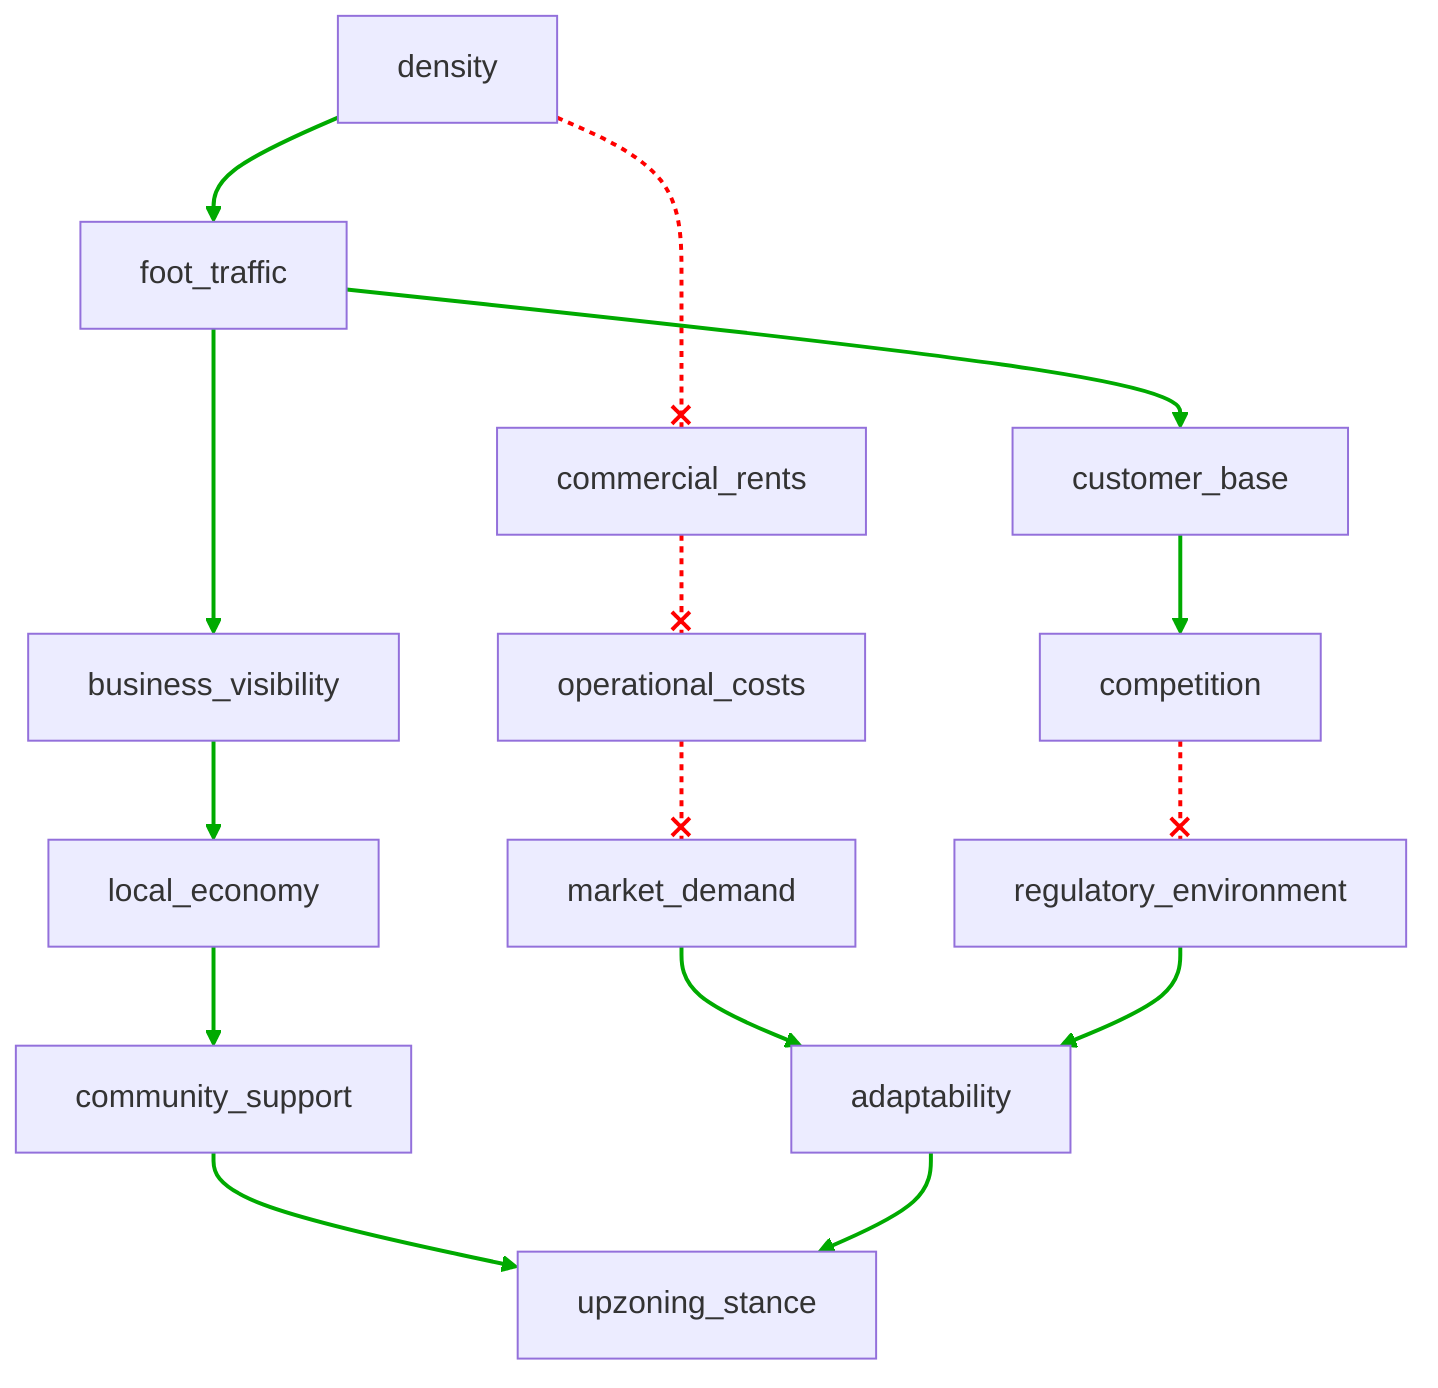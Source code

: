 flowchart TD
n1[density]
n2[foot_traffic]
n3[commercial_rents]
n4[customer_base]
n5[business_visibility]
n6[operational_costs]
n7[competition]
n8[local_economy]
n9[market_demand]
n10[regulatory_environment]
n11[community_support]
n12[adaptability]
n13[upzoning_stance]
n1 --> n2
n1 --x n3
n2 --> n4
n2 --> n5
n3 --x n6
n4 --> n7
n5 --> n8
n6 --x n9
n7 --x n10
n8 --> n11
n9 --> n12
n10 --> n12
n11 --> n13
n12 --> n13
linkStyle 0 stroke:#00AA00,stroke-width:2px
linkStyle 1 stroke:#FF0000,stroke-dasharray:3,stroke-width:2px
linkStyle 2 stroke:#00AA00,stroke-width:2px
linkStyle 3 stroke:#00AA00,stroke-width:2px
linkStyle 4 stroke:#FF0000,stroke-dasharray:3,stroke-width:2px
linkStyle 5 stroke:#00AA00,stroke-width:2px
linkStyle 6 stroke:#00AA00,stroke-width:2px
linkStyle 7 stroke:#FF0000,stroke-dasharray:3,stroke-width:2px
linkStyle 8 stroke:#FF0000,stroke-dasharray:3,stroke-width:2px
linkStyle 9 stroke:#00AA00,stroke-width:2px
linkStyle 10 stroke:#00AA00,stroke-width:2px
linkStyle 11 stroke:#00AA00,stroke-width:2px
linkStyle 12 stroke:#00AA00,stroke-width:2px
linkStyle 13 stroke:#00AA00,stroke-width:2px